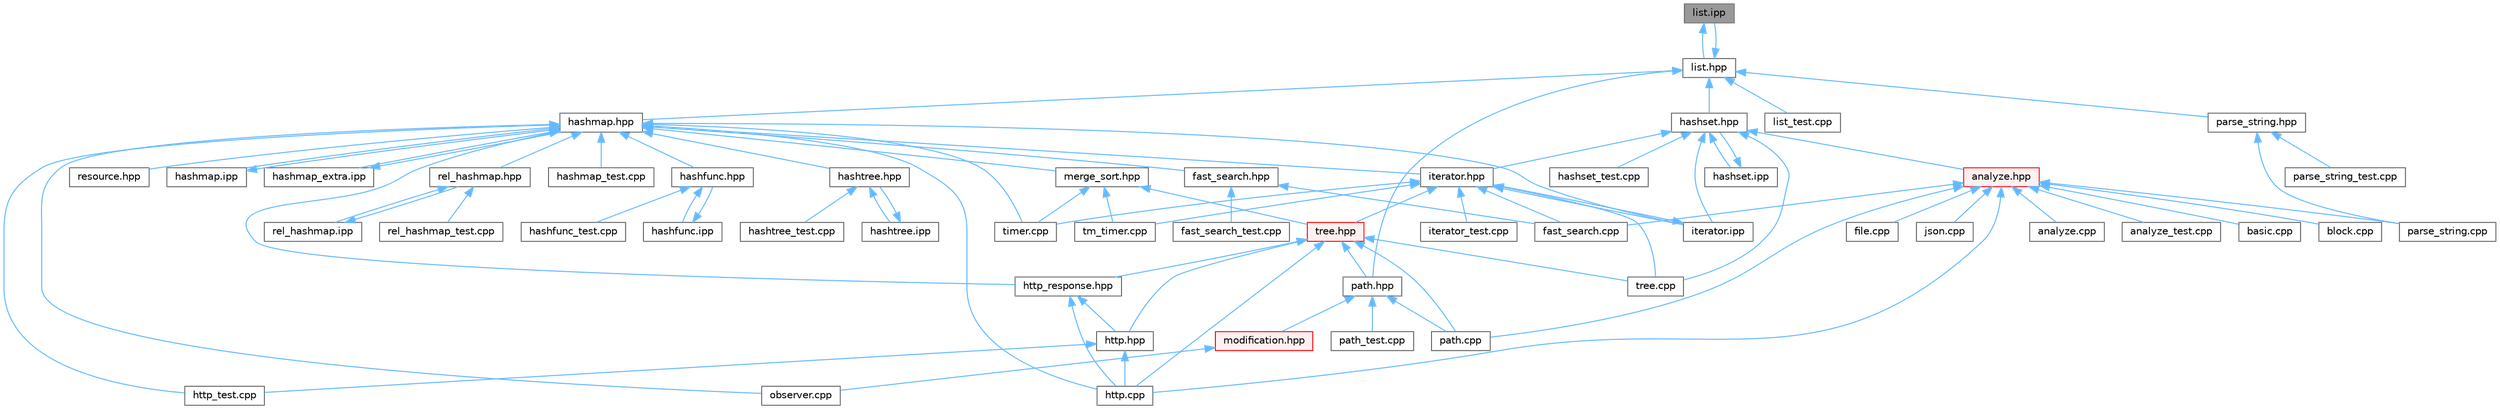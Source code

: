 digraph "list.ipp"
{
 // LATEX_PDF_SIZE
  bgcolor="transparent";
  edge [fontname=Helvetica,fontsize=10,labelfontname=Helvetica,labelfontsize=10];
  node [fontname=Helvetica,fontsize=10,shape=box,height=0.2,width=0.4];
  Node1 [id="Node000001",label="list.ipp",height=0.2,width=0.4,color="gray40", fillcolor="grey60", style="filled", fontcolor="black",tooltip=" "];
  Node1 -> Node2 [id="edge1_Node000001_Node000002",dir="back",color="steelblue1",style="solid",tooltip=" "];
  Node2 [id="Node000002",label="list.hpp",height=0.2,width=0.4,color="grey40", fillcolor="white", style="filled",URL="$list_8hpp.html",tooltip=" "];
  Node2 -> Node3 [id="edge2_Node000002_Node000003",dir="back",color="steelblue1",style="solid",tooltip=" "];
  Node3 [id="Node000003",label="hashmap.hpp",height=0.2,width=0.4,color="grey40", fillcolor="white", style="filled",URL="$hashmap_8hpp.html",tooltip=" "];
  Node3 -> Node4 [id="edge3_Node000003_Node000004",dir="back",color="steelblue1",style="solid",tooltip=" "];
  Node4 [id="Node000004",label="fast_search.hpp",height=0.2,width=0.4,color="grey40", fillcolor="white", style="filled",URL="$fast__search_8hpp.html",tooltip=" "];
  Node4 -> Node5 [id="edge4_Node000004_Node000005",dir="back",color="steelblue1",style="solid",tooltip=" "];
  Node5 [id="Node000005",label="fast_search.cpp",height=0.2,width=0.4,color="grey40", fillcolor="white", style="filled",URL="$fast__search_8cpp.html",tooltip=" "];
  Node4 -> Node6 [id="edge5_Node000004_Node000006",dir="back",color="steelblue1",style="solid",tooltip=" "];
  Node6 [id="Node000006",label="fast_search_test.cpp",height=0.2,width=0.4,color="grey40", fillcolor="white", style="filled",URL="$fast__search__test_8cpp.html",tooltip=" "];
  Node3 -> Node7 [id="edge6_Node000003_Node000007",dir="back",color="steelblue1",style="solid",tooltip=" "];
  Node7 [id="Node000007",label="hashfunc.hpp",height=0.2,width=0.4,color="grey40", fillcolor="white", style="filled",URL="$hashfunc_8hpp.html",tooltip=" "];
  Node7 -> Node8 [id="edge7_Node000007_Node000008",dir="back",color="steelblue1",style="solid",tooltip=" "];
  Node8 [id="Node000008",label="hashfunc.ipp",height=0.2,width=0.4,color="grey40", fillcolor="white", style="filled",URL="$hashfunc_8ipp.html",tooltip=" "];
  Node8 -> Node7 [id="edge8_Node000008_Node000007",dir="back",color="steelblue1",style="solid",tooltip=" "];
  Node7 -> Node9 [id="edge9_Node000007_Node000009",dir="back",color="steelblue1",style="solid",tooltip=" "];
  Node9 [id="Node000009",label="hashfunc_test.cpp",height=0.2,width=0.4,color="grey40", fillcolor="white", style="filled",URL="$hashfunc__test_8cpp.html",tooltip=" "];
  Node3 -> Node10 [id="edge10_Node000003_Node000010",dir="back",color="steelblue1",style="solid",tooltip=" "];
  Node10 [id="Node000010",label="hashmap.ipp",height=0.2,width=0.4,color="grey40", fillcolor="white", style="filled",URL="$hashmap_8ipp.html",tooltip=" "];
  Node10 -> Node3 [id="edge11_Node000010_Node000003",dir="back",color="steelblue1",style="solid",tooltip=" "];
  Node3 -> Node11 [id="edge12_Node000003_Node000011",dir="back",color="steelblue1",style="solid",tooltip=" "];
  Node11 [id="Node000011",label="hashmap_extra.ipp",height=0.2,width=0.4,color="grey40", fillcolor="white", style="filled",URL="$hashmap__extra_8ipp.html",tooltip=" "];
  Node11 -> Node3 [id="edge13_Node000011_Node000003",dir="back",color="steelblue1",style="solid",tooltip=" "];
  Node3 -> Node12 [id="edge14_Node000003_Node000012",dir="back",color="steelblue1",style="solid",tooltip=" "];
  Node12 [id="Node000012",label="hashmap_test.cpp",height=0.2,width=0.4,color="grey40", fillcolor="white", style="filled",URL="$hashmap__test_8cpp.html",tooltip=" "];
  Node3 -> Node13 [id="edge15_Node000003_Node000013",dir="back",color="steelblue1",style="solid",tooltip=" "];
  Node13 [id="Node000013",label="hashtree.hpp",height=0.2,width=0.4,color="grey40", fillcolor="white", style="filled",URL="$hashtree_8hpp.html",tooltip=" "];
  Node13 -> Node14 [id="edge16_Node000013_Node000014",dir="back",color="steelblue1",style="solid",tooltip=" "];
  Node14 [id="Node000014",label="hashtree.ipp",height=0.2,width=0.4,color="grey40", fillcolor="white", style="filled",URL="$hashtree_8ipp.html",tooltip=" "];
  Node14 -> Node13 [id="edge17_Node000014_Node000013",dir="back",color="steelblue1",style="solid",tooltip=" "];
  Node13 -> Node15 [id="edge18_Node000013_Node000015",dir="back",color="steelblue1",style="solid",tooltip=" "];
  Node15 [id="Node000015",label="hashtree_test.cpp",height=0.2,width=0.4,color="grey40", fillcolor="white", style="filled",URL="$hashtree__test_8cpp.html",tooltip=" "];
  Node3 -> Node16 [id="edge19_Node000003_Node000016",dir="back",color="steelblue1",style="solid",tooltip=" "];
  Node16 [id="Node000016",label="http.cpp",height=0.2,width=0.4,color="grey40", fillcolor="white", style="filled",URL="$http_8cpp.html",tooltip=" "];
  Node3 -> Node17 [id="edge20_Node000003_Node000017",dir="back",color="steelblue1",style="solid",tooltip=" "];
  Node17 [id="Node000017",label="http_response.hpp",height=0.2,width=0.4,color="grey40", fillcolor="white", style="filled",URL="$http__response_8hpp.html",tooltip=" "];
  Node17 -> Node16 [id="edge21_Node000017_Node000016",dir="back",color="steelblue1",style="solid",tooltip=" "];
  Node17 -> Node18 [id="edge22_Node000017_Node000018",dir="back",color="steelblue1",style="solid",tooltip=" "];
  Node18 [id="Node000018",label="http.hpp",height=0.2,width=0.4,color="grey40", fillcolor="white", style="filled",URL="$http_8hpp.html",tooltip=" "];
  Node18 -> Node16 [id="edge23_Node000018_Node000016",dir="back",color="steelblue1",style="solid",tooltip=" "];
  Node18 -> Node19 [id="edge24_Node000018_Node000019",dir="back",color="steelblue1",style="solid",tooltip=" "];
  Node19 [id="Node000019",label="http_test.cpp",height=0.2,width=0.4,color="grey40", fillcolor="white", style="filled",URL="$http__test_8cpp.html",tooltip=" "];
  Node3 -> Node19 [id="edge25_Node000003_Node000019",dir="back",color="steelblue1",style="solid",tooltip=" "];
  Node3 -> Node20 [id="edge26_Node000003_Node000020",dir="back",color="steelblue1",style="solid",tooltip=" "];
  Node20 [id="Node000020",label="iterator.hpp",height=0.2,width=0.4,color="grey40", fillcolor="white", style="filled",URL="$iterator_8hpp.html",tooltip=" "];
  Node20 -> Node5 [id="edge27_Node000020_Node000005",dir="back",color="steelblue1",style="solid",tooltip=" "];
  Node20 -> Node21 [id="edge28_Node000020_Node000021",dir="back",color="steelblue1",style="solid",tooltip=" "];
  Node21 [id="Node000021",label="iterator.ipp",height=0.2,width=0.4,color="grey40", fillcolor="white", style="filled",URL="$iterator_8ipp.html",tooltip=" "];
  Node21 -> Node20 [id="edge29_Node000021_Node000020",dir="back",color="steelblue1",style="solid",tooltip=" "];
  Node20 -> Node22 [id="edge30_Node000020_Node000022",dir="back",color="steelblue1",style="solid",tooltip=" "];
  Node22 [id="Node000022",label="iterator_test.cpp",height=0.2,width=0.4,color="grey40", fillcolor="white", style="filled",URL="$iterator__test_8cpp.html",tooltip=" "];
  Node20 -> Node23 [id="edge31_Node000020_Node000023",dir="back",color="steelblue1",style="solid",tooltip=" "];
  Node23 [id="Node000023",label="timer.cpp",height=0.2,width=0.4,color="grey40", fillcolor="white", style="filled",URL="$timer_8cpp.html",tooltip=" "];
  Node20 -> Node24 [id="edge32_Node000020_Node000024",dir="back",color="steelblue1",style="solid",tooltip=" "];
  Node24 [id="Node000024",label="tm_timer.cpp",height=0.2,width=0.4,color="grey40", fillcolor="white", style="filled",URL="$tm__timer_8cpp.html",tooltip=" "];
  Node20 -> Node25 [id="edge33_Node000020_Node000025",dir="back",color="steelblue1",style="solid",tooltip=" "];
  Node25 [id="Node000025",label="tree.cpp",height=0.2,width=0.4,color="grey40", fillcolor="white", style="filled",URL="$tree_8cpp.html",tooltip=" "];
  Node20 -> Node26 [id="edge34_Node000020_Node000026",dir="back",color="steelblue1",style="solid",tooltip=" "];
  Node26 [id="Node000026",label="tree.hpp",height=0.2,width=0.4,color="red", fillcolor="#FFF0F0", style="filled",URL="$tree_8hpp.html",tooltip=" "];
  Node26 -> Node16 [id="edge35_Node000026_Node000016",dir="back",color="steelblue1",style="solid",tooltip=" "];
  Node26 -> Node18 [id="edge36_Node000026_Node000018",dir="back",color="steelblue1",style="solid",tooltip=" "];
  Node26 -> Node17 [id="edge37_Node000026_Node000017",dir="back",color="steelblue1",style="solid",tooltip=" "];
  Node26 -> Node34 [id="edge38_Node000026_Node000034",dir="back",color="steelblue1",style="solid",tooltip=" "];
  Node34 [id="Node000034",label="path.cpp",height=0.2,width=0.4,color="grey40", fillcolor="white", style="filled",URL="$path_8cpp.html",tooltip=" "];
  Node26 -> Node35 [id="edge39_Node000026_Node000035",dir="back",color="steelblue1",style="solid",tooltip=" "];
  Node35 [id="Node000035",label="path.hpp",height=0.2,width=0.4,color="grey40", fillcolor="white", style="filled",URL="$path_8hpp.html",tooltip=" "];
  Node35 -> Node36 [id="edge40_Node000035_Node000036",dir="back",color="steelblue1",style="solid",tooltip=" "];
  Node36 [id="Node000036",label="modification.hpp",height=0.2,width=0.4,color="red", fillcolor="#FFF0F0", style="filled",URL="$modification_8hpp.html",tooltip=" "];
  Node36 -> Node39 [id="edge41_Node000036_Node000039",dir="back",color="steelblue1",style="solid",tooltip=" "];
  Node39 [id="Node000039",label="observer.cpp",height=0.2,width=0.4,color="grey40", fillcolor="white", style="filled",URL="$observer_8cpp.html",tooltip=" "];
  Node35 -> Node34 [id="edge42_Node000035_Node000034",dir="back",color="steelblue1",style="solid",tooltip=" "];
  Node35 -> Node40 [id="edge43_Node000035_Node000040",dir="back",color="steelblue1",style="solid",tooltip=" "];
  Node40 [id="Node000040",label="path_test.cpp",height=0.2,width=0.4,color="grey40", fillcolor="white", style="filled",URL="$path__test_8cpp.html",tooltip=" "];
  Node26 -> Node25 [id="edge44_Node000026_Node000025",dir="back",color="steelblue1",style="solid",tooltip=" "];
  Node3 -> Node21 [id="edge45_Node000003_Node000021",dir="back",color="steelblue1",style="solid",tooltip=" "];
  Node3 -> Node62 [id="edge46_Node000003_Node000062",dir="back",color="steelblue1",style="solid",tooltip=" "];
  Node62 [id="Node000062",label="merge_sort.hpp",height=0.2,width=0.4,color="grey40", fillcolor="white", style="filled",URL="$merge__sort_8hpp.html",tooltip=" "];
  Node62 -> Node23 [id="edge47_Node000062_Node000023",dir="back",color="steelblue1",style="solid",tooltip=" "];
  Node62 -> Node24 [id="edge48_Node000062_Node000024",dir="back",color="steelblue1",style="solid",tooltip=" "];
  Node62 -> Node26 [id="edge49_Node000062_Node000026",dir="back",color="steelblue1",style="solid",tooltip=" "];
  Node3 -> Node39 [id="edge50_Node000003_Node000039",dir="back",color="steelblue1",style="solid",tooltip=" "];
  Node3 -> Node63 [id="edge51_Node000003_Node000063",dir="back",color="steelblue1",style="solid",tooltip=" "];
  Node63 [id="Node000063",label="rel_hashmap.hpp",height=0.2,width=0.4,color="grey40", fillcolor="white", style="filled",URL="$rel__hashmap_8hpp.html",tooltip=" "];
  Node63 -> Node64 [id="edge52_Node000063_Node000064",dir="back",color="steelblue1",style="solid",tooltip=" "];
  Node64 [id="Node000064",label="rel_hashmap.ipp",height=0.2,width=0.4,color="grey40", fillcolor="white", style="filled",URL="$rel__hashmap_8ipp.html",tooltip=" "];
  Node64 -> Node63 [id="edge53_Node000064_Node000063",dir="back",color="steelblue1",style="solid",tooltip=" "];
  Node63 -> Node65 [id="edge54_Node000063_Node000065",dir="back",color="steelblue1",style="solid",tooltip=" "];
  Node65 [id="Node000065",label="rel_hashmap_test.cpp",height=0.2,width=0.4,color="grey40", fillcolor="white", style="filled",URL="$rel__hashmap__test_8cpp.html",tooltip=" "];
  Node3 -> Node66 [id="edge55_Node000003_Node000066",dir="back",color="steelblue1",style="solid",tooltip=" "];
  Node66 [id="Node000066",label="resource.hpp",height=0.2,width=0.4,color="grey40", fillcolor="white", style="filled",URL="$resource_8hpp.html",tooltip=" "];
  Node3 -> Node23 [id="edge56_Node000003_Node000023",dir="back",color="steelblue1",style="solid",tooltip=" "];
  Node2 -> Node67 [id="edge57_Node000002_Node000067",dir="back",color="steelblue1",style="solid",tooltip=" "];
  Node67 [id="Node000067",label="hashset.hpp",height=0.2,width=0.4,color="grey40", fillcolor="white", style="filled",URL="$hashset_8hpp.html",tooltip=" "];
  Node67 -> Node68 [id="edge58_Node000067_Node000068",dir="back",color="steelblue1",style="solid",tooltip=" "];
  Node68 [id="Node000068",label="analyze.hpp",height=0.2,width=0.4,color="red", fillcolor="#FFF0F0", style="filled",URL="$analyze_8hpp.html",tooltip=" "];
  Node68 -> Node69 [id="edge59_Node000068_Node000069",dir="back",color="steelblue1",style="solid",tooltip=" "];
  Node69 [id="Node000069",label="analyze.cpp",height=0.2,width=0.4,color="grey40", fillcolor="white", style="filled",URL="$analyze_8cpp.html",tooltip=" "];
  Node68 -> Node70 [id="edge60_Node000068_Node000070",dir="back",color="steelblue1",style="solid",tooltip=" "];
  Node70 [id="Node000070",label="analyze_test.cpp",height=0.2,width=0.4,color="grey40", fillcolor="white", style="filled",URL="$analyze__test_8cpp.html",tooltip=" "];
  Node68 -> Node71 [id="edge61_Node000068_Node000071",dir="back",color="steelblue1",style="solid",tooltip=" "];
  Node71 [id="Node000071",label="basic.cpp",height=0.2,width=0.4,color="grey40", fillcolor="white", style="filled",URL="$basic_8cpp.html",tooltip=" "];
  Node68 -> Node28 [id="edge62_Node000068_Node000028",dir="back",color="steelblue1",style="solid",tooltip=" "];
  Node28 [id="Node000028",label="block.cpp",height=0.2,width=0.4,color="grey40", fillcolor="white", style="filled",URL="$block_8cpp.html",tooltip=" "];
  Node68 -> Node5 [id="edge63_Node000068_Node000005",dir="back",color="steelblue1",style="solid",tooltip=" "];
  Node68 -> Node45 [id="edge64_Node000068_Node000045",dir="back",color="steelblue1",style="solid",tooltip=" "];
  Node45 [id="Node000045",label="file.cpp",height=0.2,width=0.4,color="grey40", fillcolor="white", style="filled",URL="$file_8cpp.html",tooltip=" "];
  Node68 -> Node16 [id="edge65_Node000068_Node000016",dir="back",color="steelblue1",style="solid",tooltip=" "];
  Node68 -> Node32 [id="edge66_Node000068_Node000032",dir="back",color="steelblue1",style="solid",tooltip=" "];
  Node32 [id="Node000032",label="json.cpp",height=0.2,width=0.4,color="grey40", fillcolor="white", style="filled",URL="$json_8cpp.html",tooltip=" "];
  Node68 -> Node74 [id="edge67_Node000068_Node000074",dir="back",color="steelblue1",style="solid",tooltip=" "];
  Node74 [id="Node000074",label="parse_string.cpp",height=0.2,width=0.4,color="grey40", fillcolor="white", style="filled",URL="$parse__string_8cpp.html",tooltip=" "];
  Node68 -> Node34 [id="edge68_Node000068_Node000034",dir="back",color="steelblue1",style="solid",tooltip=" "];
  Node67 -> Node78 [id="edge69_Node000067_Node000078",dir="back",color="steelblue1",style="solid",tooltip=" "];
  Node78 [id="Node000078",label="hashset.ipp",height=0.2,width=0.4,color="grey40", fillcolor="white", style="filled",URL="$hashset_8ipp.html",tooltip=" "];
  Node78 -> Node67 [id="edge70_Node000078_Node000067",dir="back",color="steelblue1",style="solid",tooltip=" "];
  Node67 -> Node79 [id="edge71_Node000067_Node000079",dir="back",color="steelblue1",style="solid",tooltip=" "];
  Node79 [id="Node000079",label="hashset_test.cpp",height=0.2,width=0.4,color="grey40", fillcolor="white", style="filled",URL="$hashset__test_8cpp.html",tooltip=" "];
  Node67 -> Node20 [id="edge72_Node000067_Node000020",dir="back",color="steelblue1",style="solid",tooltip=" "];
  Node67 -> Node21 [id="edge73_Node000067_Node000021",dir="back",color="steelblue1",style="solid",tooltip=" "];
  Node67 -> Node25 [id="edge74_Node000067_Node000025",dir="back",color="steelblue1",style="solid",tooltip=" "];
  Node2 -> Node1 [id="edge75_Node000002_Node000001",dir="back",color="steelblue1",style="solid",tooltip=" "];
  Node2 -> Node80 [id="edge76_Node000002_Node000080",dir="back",color="steelblue1",style="solid",tooltip=" "];
  Node80 [id="Node000080",label="list_test.cpp",height=0.2,width=0.4,color="grey40", fillcolor="white", style="filled",URL="$list__test_8cpp.html",tooltip=" "];
  Node2 -> Node81 [id="edge77_Node000002_Node000081",dir="back",color="steelblue1",style="solid",tooltip=" "];
  Node81 [id="Node000081",label="parse_string.hpp",height=0.2,width=0.4,color="grey40", fillcolor="white", style="filled",URL="$parse__string_8hpp.html",tooltip=" "];
  Node81 -> Node74 [id="edge78_Node000081_Node000074",dir="back",color="steelblue1",style="solid",tooltip=" "];
  Node81 -> Node82 [id="edge79_Node000081_Node000082",dir="back",color="steelblue1",style="solid",tooltip=" "];
  Node82 [id="Node000082",label="parse_string_test.cpp",height=0.2,width=0.4,color="grey40", fillcolor="white", style="filled",URL="$parse__string__test_8cpp.html",tooltip=" "];
  Node2 -> Node35 [id="edge80_Node000002_Node000035",dir="back",color="steelblue1",style="solid",tooltip=" "];
}

